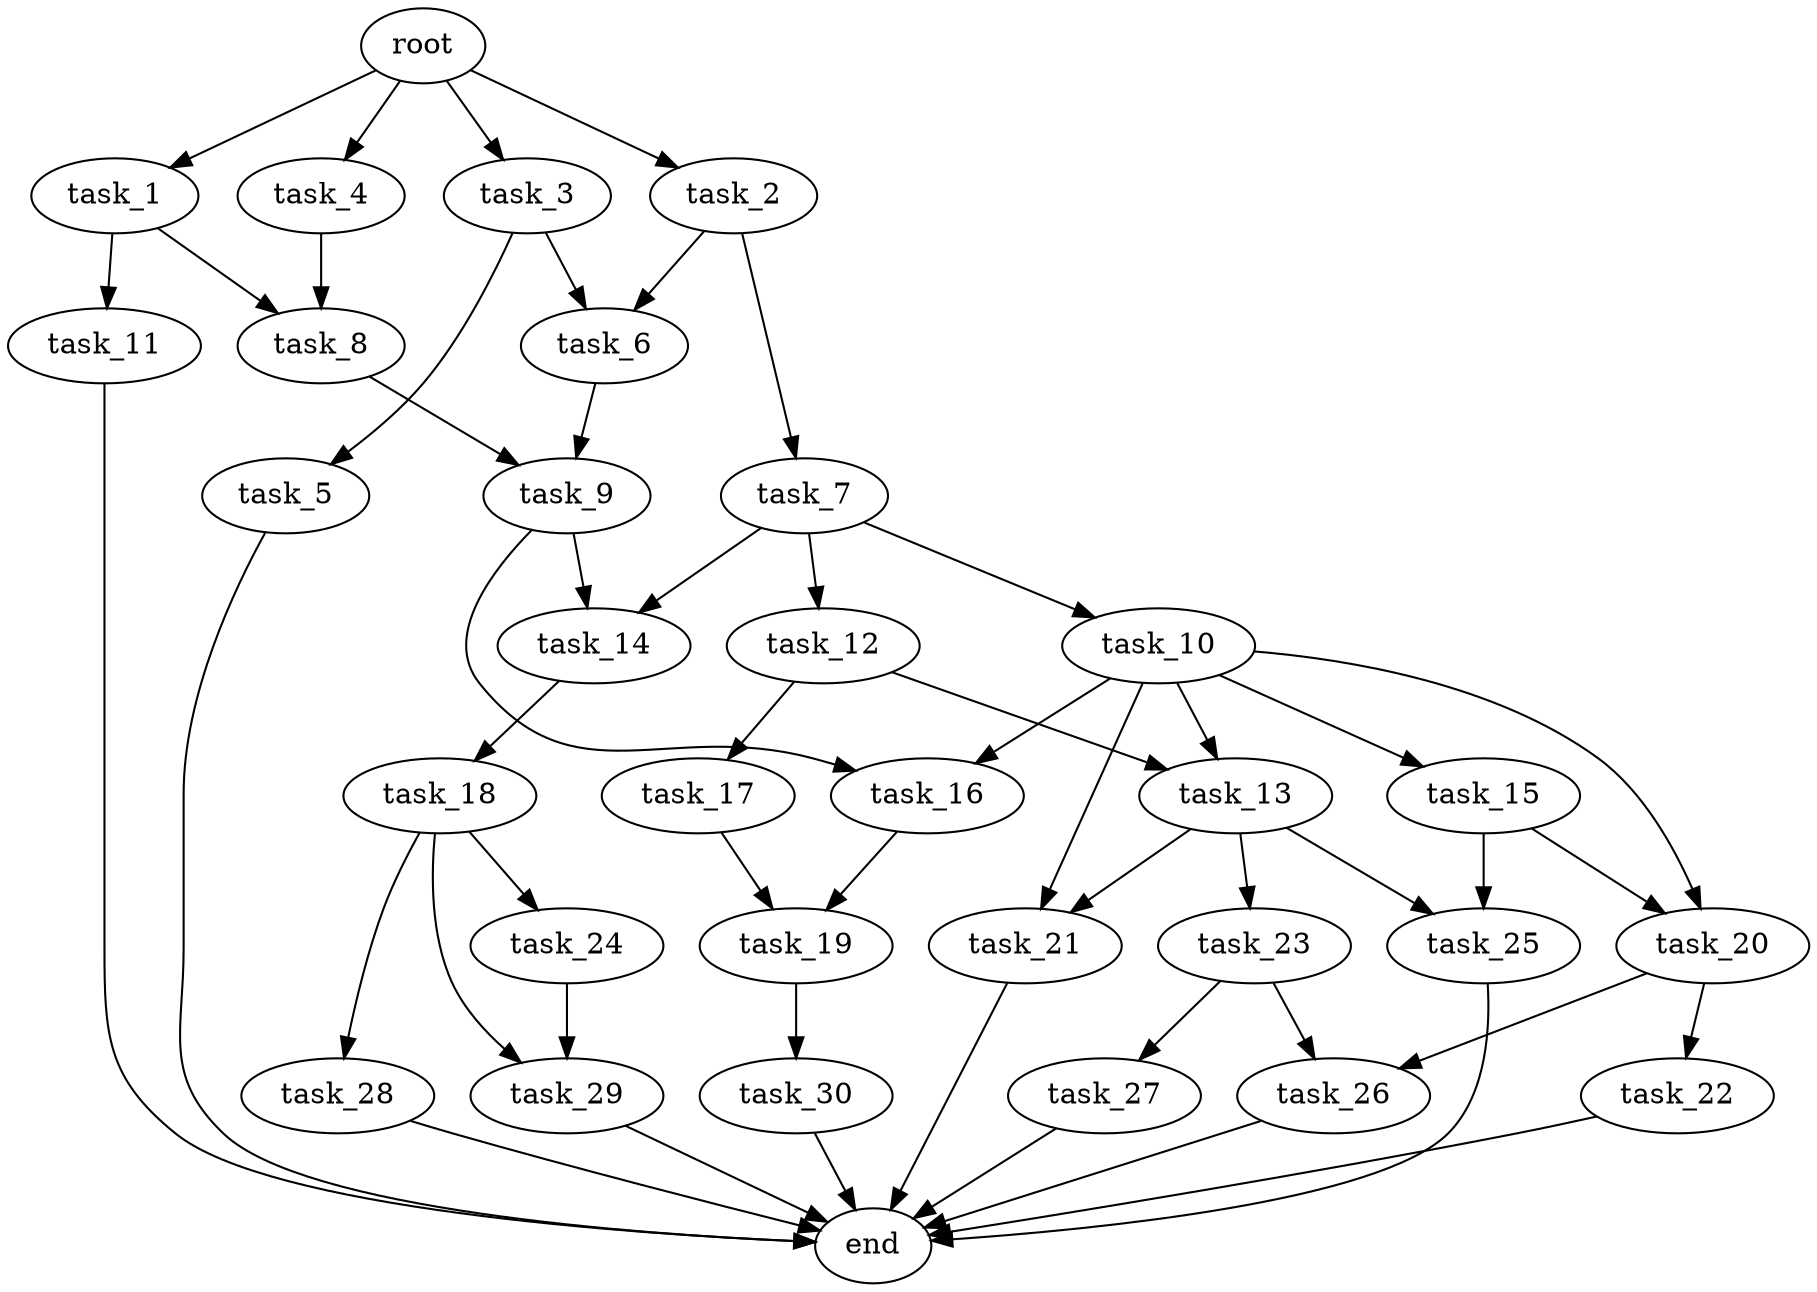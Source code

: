 digraph G {
  root [size="0.000000e+00"];
  task_1 [size="4.764654e+10"];
  task_2 [size="7.599333e+10"];
  task_3 [size="9.813303e+10"];
  task_4 [size="8.085746e+10"];
  task_5 [size="7.326738e+10"];
  task_6 [size="2.366935e+10"];
  task_7 [size="8.998043e+10"];
  task_8 [size="1.740806e+10"];
  task_9 [size="8.924836e+10"];
  task_10 [size="7.558383e+10"];
  task_11 [size="4.201142e+10"];
  task_12 [size="6.446347e+09"];
  task_13 [size="6.119424e+10"];
  task_14 [size="1.145623e+10"];
  task_15 [size="8.468172e+10"];
  task_16 [size="7.297441e+09"];
  task_17 [size="7.633756e+10"];
  task_18 [size="6.065726e+10"];
  task_19 [size="8.406953e+10"];
  task_20 [size="9.235585e+10"];
  task_21 [size="3.212271e+10"];
  task_22 [size="6.987559e+10"];
  task_23 [size="3.776912e+10"];
  task_24 [size="9.888720e+10"];
  task_25 [size="5.738223e+10"];
  task_26 [size="1.998145e+10"];
  task_27 [size="2.525697e+10"];
  task_28 [size="4.375711e+10"];
  task_29 [size="2.861607e+10"];
  task_30 [size="2.012726e+10"];
  end [size="0.000000e+00"];

  root -> task_1 [size="1.000000e-12"];
  root -> task_2 [size="1.000000e-12"];
  root -> task_3 [size="1.000000e-12"];
  root -> task_4 [size="1.000000e-12"];
  task_1 -> task_8 [size="8.704028e+07"];
  task_1 -> task_11 [size="4.201142e+08"];
  task_2 -> task_6 [size="1.183468e+08"];
  task_2 -> task_7 [size="8.998043e+08"];
  task_3 -> task_5 [size="7.326738e+08"];
  task_3 -> task_6 [size="1.183468e+08"];
  task_4 -> task_8 [size="8.704028e+07"];
  task_5 -> end [size="1.000000e-12"];
  task_6 -> task_9 [size="4.462418e+08"];
  task_7 -> task_10 [size="7.558383e+08"];
  task_7 -> task_12 [size="6.446347e+07"];
  task_7 -> task_14 [size="5.728117e+07"];
  task_8 -> task_9 [size="4.462418e+08"];
  task_9 -> task_14 [size="5.728117e+07"];
  task_9 -> task_16 [size="3.648720e+07"];
  task_10 -> task_13 [size="3.059712e+08"];
  task_10 -> task_15 [size="8.468172e+08"];
  task_10 -> task_16 [size="3.648720e+07"];
  task_10 -> task_20 [size="4.617792e+08"];
  task_10 -> task_21 [size="1.606135e+08"];
  task_11 -> end [size="1.000000e-12"];
  task_12 -> task_13 [size="3.059712e+08"];
  task_12 -> task_17 [size="7.633756e+08"];
  task_13 -> task_21 [size="1.606135e+08"];
  task_13 -> task_23 [size="3.776912e+08"];
  task_13 -> task_25 [size="2.869111e+08"];
  task_14 -> task_18 [size="6.065726e+08"];
  task_15 -> task_20 [size="4.617792e+08"];
  task_15 -> task_25 [size="2.869111e+08"];
  task_16 -> task_19 [size="4.203476e+08"];
  task_17 -> task_19 [size="4.203476e+08"];
  task_18 -> task_24 [size="9.888720e+08"];
  task_18 -> task_28 [size="4.375711e+08"];
  task_18 -> task_29 [size="1.430804e+08"];
  task_19 -> task_30 [size="2.012726e+08"];
  task_20 -> task_22 [size="6.987559e+08"];
  task_20 -> task_26 [size="9.990723e+07"];
  task_21 -> end [size="1.000000e-12"];
  task_22 -> end [size="1.000000e-12"];
  task_23 -> task_26 [size="9.990723e+07"];
  task_23 -> task_27 [size="2.525697e+08"];
  task_24 -> task_29 [size="1.430804e+08"];
  task_25 -> end [size="1.000000e-12"];
  task_26 -> end [size="1.000000e-12"];
  task_27 -> end [size="1.000000e-12"];
  task_28 -> end [size="1.000000e-12"];
  task_29 -> end [size="1.000000e-12"];
  task_30 -> end [size="1.000000e-12"];
}
